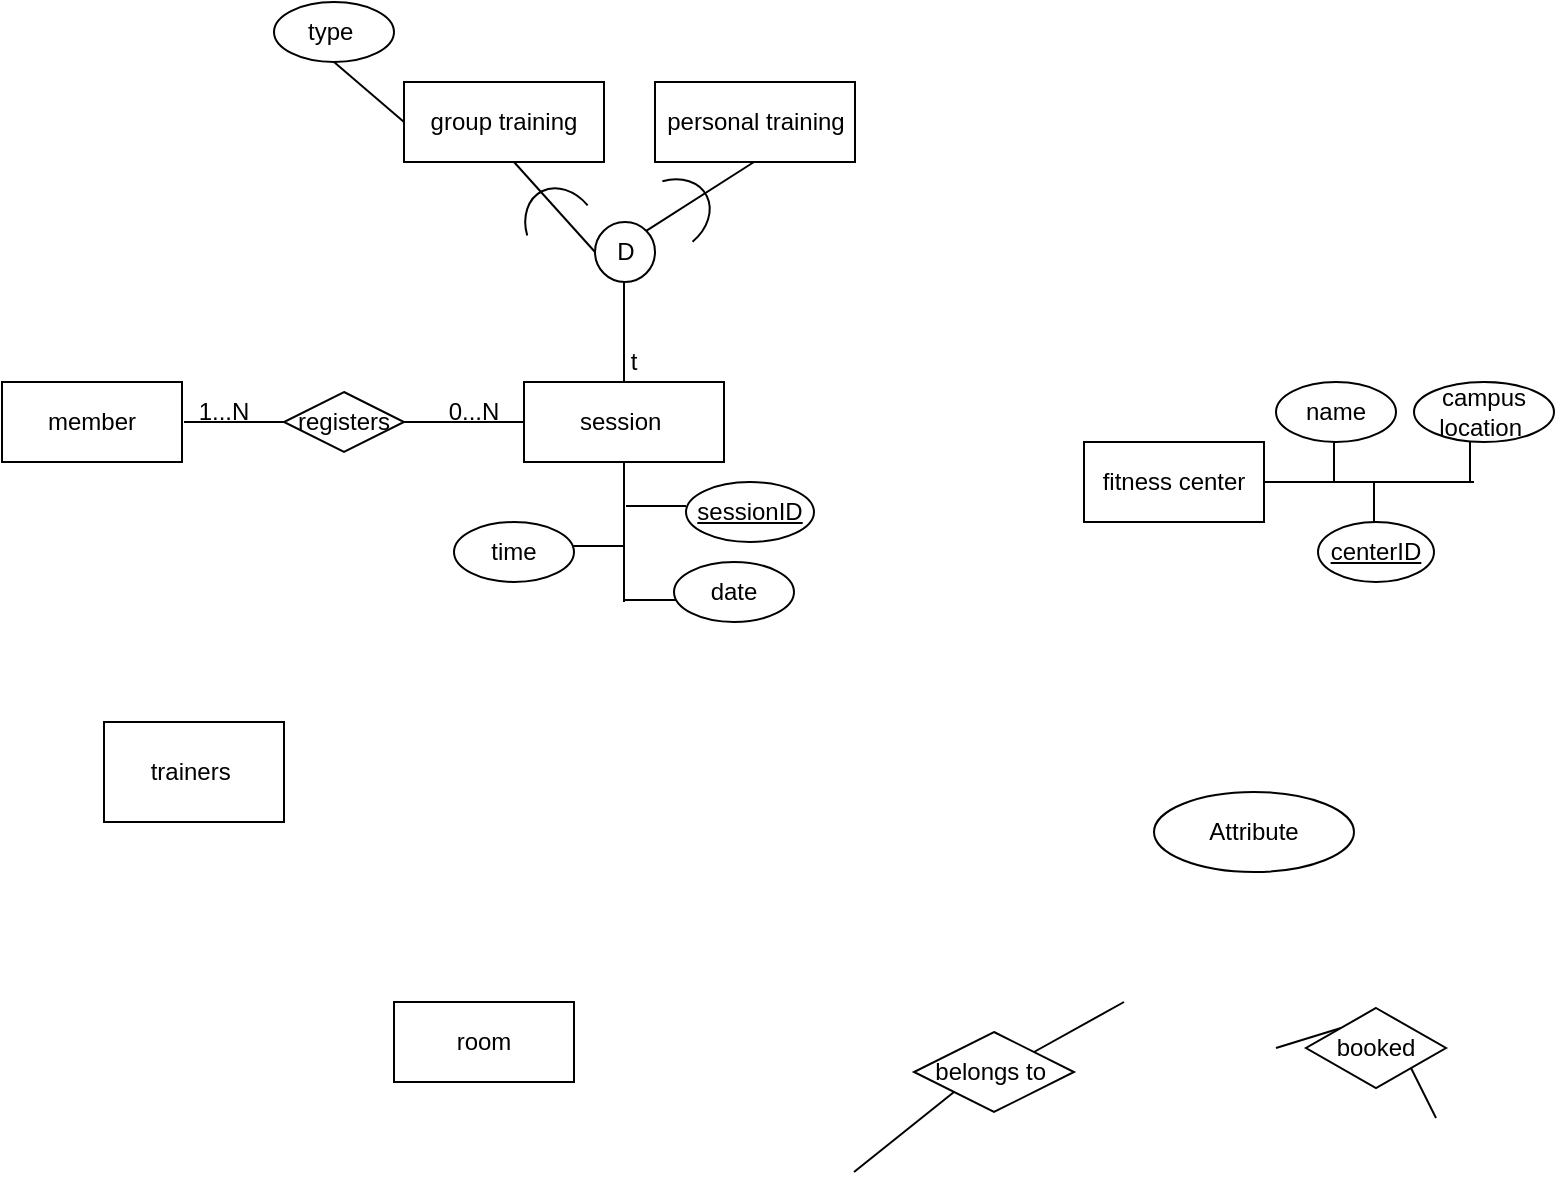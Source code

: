 <mxfile version="16.5.3" type="github">
  <diagram id="g5VEEOEyUIgqn1fcspKq" name="Page-1">
    <mxGraphModel dx="1319" dy="693" grid="1" gridSize="10" guides="1" tooltips="1" connect="1" arrows="1" fold="1" page="1" pageScale="1" pageWidth="850" pageHeight="1100" math="0" shadow="0">
      <root>
        <mxCell id="0" />
        <mxCell id="1" parent="0" />
        <mxCell id="Pj8NT4zhlCkCO9bRaPEd-1" value="member" style="rounded=0;whiteSpace=wrap;html=1;" vertex="1" parent="1">
          <mxGeometry x="54" y="210" width="90" height="40" as="geometry" />
        </mxCell>
        <mxCell id="Pj8NT4zhlCkCO9bRaPEd-3" value="session&amp;nbsp;" style="whiteSpace=wrap;html=1;" vertex="1" parent="1">
          <mxGeometry x="315" y="210" width="100" height="40" as="geometry" />
        </mxCell>
        <mxCell id="Pj8NT4zhlCkCO9bRaPEd-4" value="room" style="whiteSpace=wrap;html=1;" vertex="1" parent="1">
          <mxGeometry x="250" y="520" width="90" height="40" as="geometry" />
        </mxCell>
        <mxCell id="Pj8NT4zhlCkCO9bRaPEd-5" value="trainers&amp;nbsp;&lt;br&gt;" style="whiteSpace=wrap;html=1;" vertex="1" parent="1">
          <mxGeometry x="105" y="380" width="90" height="50" as="geometry" />
        </mxCell>
        <mxCell id="Pj8NT4zhlCkCO9bRaPEd-7" value="" style="endArrow=none;html=1;rounded=0;exitX=1;exitY=0.5;exitDx=0;exitDy=0;entryX=0;entryY=0.5;entryDx=0;entryDy=0;" edge="1" parent="1" target="Pj8NT4zhlCkCO9bRaPEd-3">
          <mxGeometry width="50" height="50" relative="1" as="geometry">
            <mxPoint x="145" y="230" as="sourcePoint" />
            <mxPoint x="215" y="210" as="targetPoint" />
          </mxGeometry>
        </mxCell>
        <mxCell id="Pj8NT4zhlCkCO9bRaPEd-8" value="registers" style="shape=rhombus;perimeter=rhombusPerimeter;whiteSpace=wrap;html=1;align=center;" vertex="1" parent="1">
          <mxGeometry x="195" y="215" width="60" height="30" as="geometry" />
        </mxCell>
        <mxCell id="Pj8NT4zhlCkCO9bRaPEd-9" value="1...N" style="text;html=1;strokeColor=none;fillColor=none;align=center;verticalAlign=middle;whiteSpace=wrap;rounded=0;" vertex="1" parent="1">
          <mxGeometry x="140" y="210" width="50" height="30" as="geometry" />
        </mxCell>
        <mxCell id="Pj8NT4zhlCkCO9bRaPEd-10" value="0...N" style="text;html=1;strokeColor=none;fillColor=none;align=center;verticalAlign=middle;whiteSpace=wrap;rounded=0;" vertex="1" parent="1">
          <mxGeometry x="265" y="210" width="50" height="30" as="geometry" />
        </mxCell>
        <mxCell id="Pj8NT4zhlCkCO9bRaPEd-18" value="fitness center" style="rounded=0;whiteSpace=wrap;html=1;" vertex="1" parent="1">
          <mxGeometry x="595" y="240" width="90" height="40" as="geometry" />
        </mxCell>
        <mxCell id="Pj8NT4zhlCkCO9bRaPEd-19" value="Attribute" style="ellipse;whiteSpace=wrap;html=1;align=center;" vertex="1" parent="1">
          <mxGeometry x="630" y="415" width="100" height="40" as="geometry" />
        </mxCell>
        <mxCell id="Pj8NT4zhlCkCO9bRaPEd-20" value="&lt;u&gt;centerID&lt;/u&gt;" style="ellipse;whiteSpace=wrap;html=1;align=center;" vertex="1" parent="1">
          <mxGeometry x="712" y="280" width="58" height="30" as="geometry" />
        </mxCell>
        <mxCell id="Pj8NT4zhlCkCO9bRaPEd-21" value="name" style="ellipse;whiteSpace=wrap;html=1;align=center;" vertex="1" parent="1">
          <mxGeometry x="691" y="210" width="60" height="30" as="geometry" />
        </mxCell>
        <mxCell id="Pj8NT4zhlCkCO9bRaPEd-22" value="campus location&amp;nbsp;" style="ellipse;whiteSpace=wrap;html=1;align=center;" vertex="1" parent="1">
          <mxGeometry x="760" y="210" width="70" height="30" as="geometry" />
        </mxCell>
        <mxCell id="Pj8NT4zhlCkCO9bRaPEd-24" value="" style="endArrow=none;html=1;rounded=0;exitX=1;exitY=0.5;exitDx=0;exitDy=0;" edge="1" parent="1" source="Pj8NT4zhlCkCO9bRaPEd-18">
          <mxGeometry width="50" height="50" relative="1" as="geometry">
            <mxPoint x="720" y="270" as="sourcePoint" />
            <mxPoint x="790" y="260" as="targetPoint" />
          </mxGeometry>
        </mxCell>
        <mxCell id="Pj8NT4zhlCkCO9bRaPEd-25" value="" style="endArrow=none;html=1;rounded=0;" edge="1" parent="1">
          <mxGeometry width="50" height="50" relative="1" as="geometry">
            <mxPoint x="720" y="260" as="sourcePoint" />
            <mxPoint x="720" y="240" as="targetPoint" />
          </mxGeometry>
        </mxCell>
        <mxCell id="Pj8NT4zhlCkCO9bRaPEd-26" value="" style="endArrow=none;html=1;rounded=0;" edge="1" parent="1">
          <mxGeometry width="50" height="50" relative="1" as="geometry">
            <mxPoint x="740" y="280" as="sourcePoint" />
            <mxPoint x="740" y="260" as="targetPoint" />
          </mxGeometry>
        </mxCell>
        <mxCell id="Pj8NT4zhlCkCO9bRaPEd-28" value="" style="endArrow=none;html=1;rounded=0;" edge="1" parent="1">
          <mxGeometry width="50" height="50" relative="1" as="geometry">
            <mxPoint x="788" y="240" as="sourcePoint" />
            <mxPoint x="788" y="260" as="targetPoint" />
          </mxGeometry>
        </mxCell>
        <mxCell id="Pj8NT4zhlCkCO9bRaPEd-38" value="belongs to&amp;nbsp;" style="shape=rhombus;perimeter=rhombusPerimeter;whiteSpace=wrap;html=1;align=center;" vertex="1" parent="1">
          <mxGeometry x="510" y="535" width="80" height="40" as="geometry" />
        </mxCell>
        <mxCell id="Pj8NT4zhlCkCO9bRaPEd-41" value="" style="endArrow=none;html=1;rounded=0;entryX=0;entryY=1;entryDx=0;entryDy=0;exitX=1;exitY=0.5;exitDx=0;exitDy=0;" edge="1" parent="1" target="Pj8NT4zhlCkCO9bRaPEd-38">
          <mxGeometry width="50" height="50" relative="1" as="geometry">
            <mxPoint x="480" y="605" as="sourcePoint" />
            <mxPoint x="540" y="545" as="targetPoint" />
          </mxGeometry>
        </mxCell>
        <mxCell id="Pj8NT4zhlCkCO9bRaPEd-42" value="" style="endArrow=none;html=1;rounded=0;exitX=1;exitY=0;exitDx=0;exitDy=0;" edge="1" parent="1" source="Pj8NT4zhlCkCO9bRaPEd-38">
          <mxGeometry width="50" height="50" relative="1" as="geometry">
            <mxPoint x="610" y="535" as="sourcePoint" />
            <mxPoint x="615" y="520" as="targetPoint" />
          </mxGeometry>
        </mxCell>
        <mxCell id="Pj8NT4zhlCkCO9bRaPEd-43" value="" style="endArrow=none;html=1;rounded=0;exitX=0;exitY=0;exitDx=0;exitDy=0;" edge="1" parent="1" source="Pj8NT4zhlCkCO9bRaPEd-44">
          <mxGeometry width="50" height="50" relative="1" as="geometry">
            <mxPoint x="726" y="523" as="sourcePoint" />
            <mxPoint x="691" y="543" as="targetPoint" />
          </mxGeometry>
        </mxCell>
        <mxCell id="Pj8NT4zhlCkCO9bRaPEd-44" value="booked" style="shape=rhombus;perimeter=rhombusPerimeter;whiteSpace=wrap;html=1;align=center;" vertex="1" parent="1">
          <mxGeometry x="706" y="523" width="70" height="40" as="geometry" />
        </mxCell>
        <mxCell id="Pj8NT4zhlCkCO9bRaPEd-45" value="" style="endArrow=none;html=1;rounded=0;entryX=1;entryY=1;entryDx=0;entryDy=0;" edge="1" parent="1" target="Pj8NT4zhlCkCO9bRaPEd-44">
          <mxGeometry width="50" height="50" relative="1" as="geometry">
            <mxPoint x="771" y="578" as="sourcePoint" />
            <mxPoint x="676" y="623" as="targetPoint" />
          </mxGeometry>
        </mxCell>
        <mxCell id="Pj8NT4zhlCkCO9bRaPEd-47" value="" style="endArrow=none;html=1;rounded=0;exitX=0.5;exitY=0;exitDx=0;exitDy=0;" edge="1" parent="1" source="Pj8NT4zhlCkCO9bRaPEd-3">
          <mxGeometry width="50" height="50" relative="1" as="geometry">
            <mxPoint x="350" y="190" as="sourcePoint" />
            <mxPoint x="365" y="160" as="targetPoint" />
          </mxGeometry>
        </mxCell>
        <mxCell id="Pj8NT4zhlCkCO9bRaPEd-48" value="D" style="ellipse;whiteSpace=wrap;html=1;aspect=fixed;" vertex="1" parent="1">
          <mxGeometry x="350.5" y="130" width="30" height="30" as="geometry" />
        </mxCell>
        <mxCell id="Pj8NT4zhlCkCO9bRaPEd-50" value="" style="endArrow=none;html=1;rounded=0;entryX=0;entryY=0.5;entryDx=0;entryDy=0;" edge="1" parent="1" target="Pj8NT4zhlCkCO9bRaPEd-48">
          <mxGeometry width="50" height="50" relative="1" as="geometry">
            <mxPoint x="310" y="100" as="sourcePoint" />
            <mxPoint x="390.5" y="155" as="targetPoint" />
          </mxGeometry>
        </mxCell>
        <mxCell id="Pj8NT4zhlCkCO9bRaPEd-51" value="group training" style="whiteSpace=wrap;html=1;" vertex="1" parent="1">
          <mxGeometry x="255" y="60" width="100" height="40" as="geometry" />
        </mxCell>
        <mxCell id="Pj8NT4zhlCkCO9bRaPEd-52" value="personal training" style="whiteSpace=wrap;html=1;" vertex="1" parent="1">
          <mxGeometry x="380.5" y="60" width="100" height="40" as="geometry" />
        </mxCell>
        <mxCell id="Pj8NT4zhlCkCO9bRaPEd-53" value="t" style="text;html=1;strokeColor=none;fillColor=none;align=center;verticalAlign=middle;whiteSpace=wrap;rounded=0;" vertex="1" parent="1">
          <mxGeometry x="340" y="185" width="60" height="30" as="geometry" />
        </mxCell>
        <mxCell id="Pj8NT4zhlCkCO9bRaPEd-56" value="" style="verticalLabelPosition=bottom;verticalAlign=top;html=1;shape=mxgraph.basic.arc;startAngle=0.3;endAngle=0.715;rotation=-210;" vertex="1" parent="1">
          <mxGeometry x="317" y="112" width="35" height="45" as="geometry" />
        </mxCell>
        <mxCell id="Pj8NT4zhlCkCO9bRaPEd-59" value="" style="endArrow=none;html=1;rounded=0;entryX=1;entryY=0;entryDx=0;entryDy=0;" edge="1" parent="1" target="Pj8NT4zhlCkCO9bRaPEd-48">
          <mxGeometry width="50" height="50" relative="1" as="geometry">
            <mxPoint x="430" y="100" as="sourcePoint" />
            <mxPoint x="414.574" y="120.735" as="targetPoint" />
          </mxGeometry>
        </mxCell>
        <mxCell id="Pj8NT4zhlCkCO9bRaPEd-60" value="" style="verticalLabelPosition=bottom;verticalAlign=top;html=1;shape=mxgraph.basic.arc;startAngle=0.3;endAngle=0.715;rotation=-120;" vertex="1" parent="1">
          <mxGeometry x="369" y="105" width="35" height="45" as="geometry" />
        </mxCell>
        <mxCell id="Pj8NT4zhlCkCO9bRaPEd-62" value="" style="endArrow=none;html=1;rounded=0;entryX=0.5;entryY=1;entryDx=0;entryDy=0;" edge="1" parent="1" target="Pj8NT4zhlCkCO9bRaPEd-3">
          <mxGeometry width="50" height="50" relative="1" as="geometry">
            <mxPoint x="365" y="320" as="sourcePoint" />
            <mxPoint x="400" y="290" as="targetPoint" />
          </mxGeometry>
        </mxCell>
        <mxCell id="Pj8NT4zhlCkCO9bRaPEd-63" value="" style="endArrow=none;html=1;rounded=0;" edge="1" parent="1">
          <mxGeometry width="50" height="50" relative="1" as="geometry">
            <mxPoint x="366" y="272" as="sourcePoint" />
            <mxPoint x="396" y="272" as="targetPoint" />
          </mxGeometry>
        </mxCell>
        <mxCell id="Pj8NT4zhlCkCO9bRaPEd-64" value="" style="endArrow=none;html=1;rounded=0;" edge="1" parent="1">
          <mxGeometry width="50" height="50" relative="1" as="geometry">
            <mxPoint x="365" y="319" as="sourcePoint" />
            <mxPoint x="395" y="319" as="targetPoint" />
          </mxGeometry>
        </mxCell>
        <mxCell id="Pj8NT4zhlCkCO9bRaPEd-65" value="" style="endArrow=none;html=1;rounded=0;" edge="1" parent="1">
          <mxGeometry width="50" height="50" relative="1" as="geometry">
            <mxPoint x="335" y="292" as="sourcePoint" />
            <mxPoint x="365" y="292" as="targetPoint" />
          </mxGeometry>
        </mxCell>
        <mxCell id="Pj8NT4zhlCkCO9bRaPEd-66" value="&lt;u&gt;sessionID&lt;/u&gt;" style="ellipse;whiteSpace=wrap;html=1;align=center;" vertex="1" parent="1">
          <mxGeometry x="396" y="260" width="64" height="30" as="geometry" />
        </mxCell>
        <mxCell id="Pj8NT4zhlCkCO9bRaPEd-67" value="date" style="ellipse;whiteSpace=wrap;html=1;align=center;" vertex="1" parent="1">
          <mxGeometry x="390" y="300" width="60" height="30" as="geometry" />
        </mxCell>
        <mxCell id="Pj8NT4zhlCkCO9bRaPEd-68" value="time" style="ellipse;whiteSpace=wrap;html=1;align=center;" vertex="1" parent="1">
          <mxGeometry x="280" y="280" width="60" height="30" as="geometry" />
        </mxCell>
        <mxCell id="Pj8NT4zhlCkCO9bRaPEd-70" value="" style="endArrow=none;html=1;rounded=0;exitX=0.5;exitY=1;exitDx=0;exitDy=0;entryX=0;entryY=0.5;entryDx=0;entryDy=0;" edge="1" parent="1" source="Pj8NT4zhlCkCO9bRaPEd-71" target="Pj8NT4zhlCkCO9bRaPEd-51">
          <mxGeometry width="50" height="50" relative="1" as="geometry">
            <mxPoint x="220" y="50" as="sourcePoint" />
            <mxPoint x="210" y="80" as="targetPoint" />
          </mxGeometry>
        </mxCell>
        <mxCell id="Pj8NT4zhlCkCO9bRaPEd-71" value="type&amp;nbsp;" style="ellipse;whiteSpace=wrap;html=1;align=center;" vertex="1" parent="1">
          <mxGeometry x="190" y="20" width="60" height="30" as="geometry" />
        </mxCell>
      </root>
    </mxGraphModel>
  </diagram>
</mxfile>
